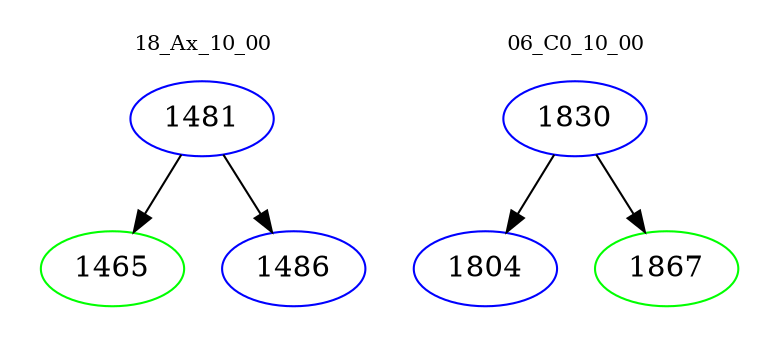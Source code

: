 digraph{
subgraph cluster_0 {
color = white
label = "18_Ax_10_00";
fontsize=10;
T0_1481 [label="1481", color="blue"]
T0_1481 -> T0_1465 [color="black"]
T0_1465 [label="1465", color="green"]
T0_1481 -> T0_1486 [color="black"]
T0_1486 [label="1486", color="blue"]
}
subgraph cluster_1 {
color = white
label = "06_C0_10_00";
fontsize=10;
T1_1830 [label="1830", color="blue"]
T1_1830 -> T1_1804 [color="black"]
T1_1804 [label="1804", color="blue"]
T1_1830 -> T1_1867 [color="black"]
T1_1867 [label="1867", color="green"]
}
}
